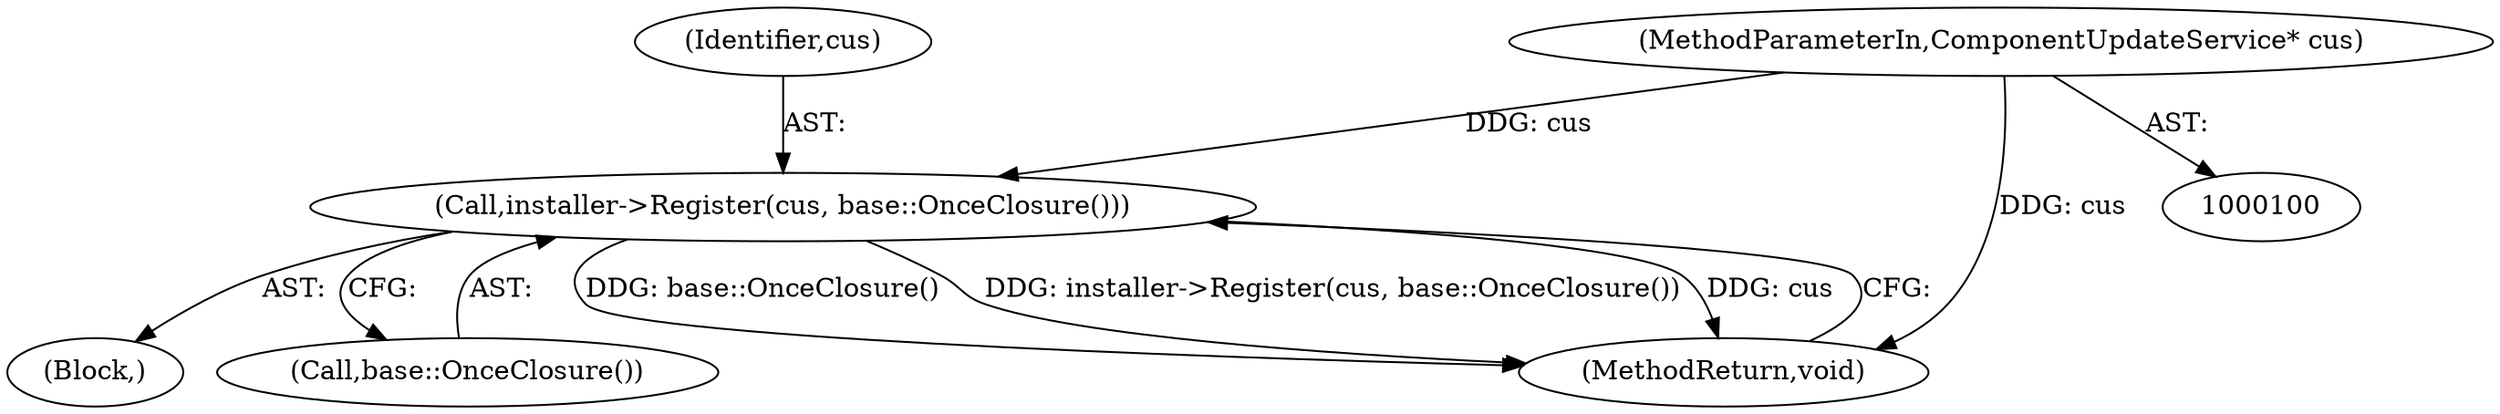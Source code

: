 digraph "0_Chrome_c995d4fe5e96f4d6d4a88b7867279b08e72d2579_0@pointer" {
"1000101" [label="(MethodParameterIn,ComponentUpdateService* cus)"];
"1000123" [label="(Call,installer->Register(cus, base::OnceClosure()))"];
"1000103" [label="(Block,)"];
"1000124" [label="(Identifier,cus)"];
"1000125" [label="(Call,base::OnceClosure())"];
"1000123" [label="(Call,installer->Register(cus, base::OnceClosure()))"];
"1000101" [label="(MethodParameterIn,ComponentUpdateService* cus)"];
"1000126" [label="(MethodReturn,void)"];
"1000101" -> "1000100"  [label="AST: "];
"1000101" -> "1000126"  [label="DDG: cus"];
"1000101" -> "1000123"  [label="DDG: cus"];
"1000123" -> "1000103"  [label="AST: "];
"1000123" -> "1000125"  [label="CFG: "];
"1000124" -> "1000123"  [label="AST: "];
"1000125" -> "1000123"  [label="AST: "];
"1000126" -> "1000123"  [label="CFG: "];
"1000123" -> "1000126"  [label="DDG: base::OnceClosure()"];
"1000123" -> "1000126"  [label="DDG: installer->Register(cus, base::OnceClosure())"];
"1000123" -> "1000126"  [label="DDG: cus"];
}
